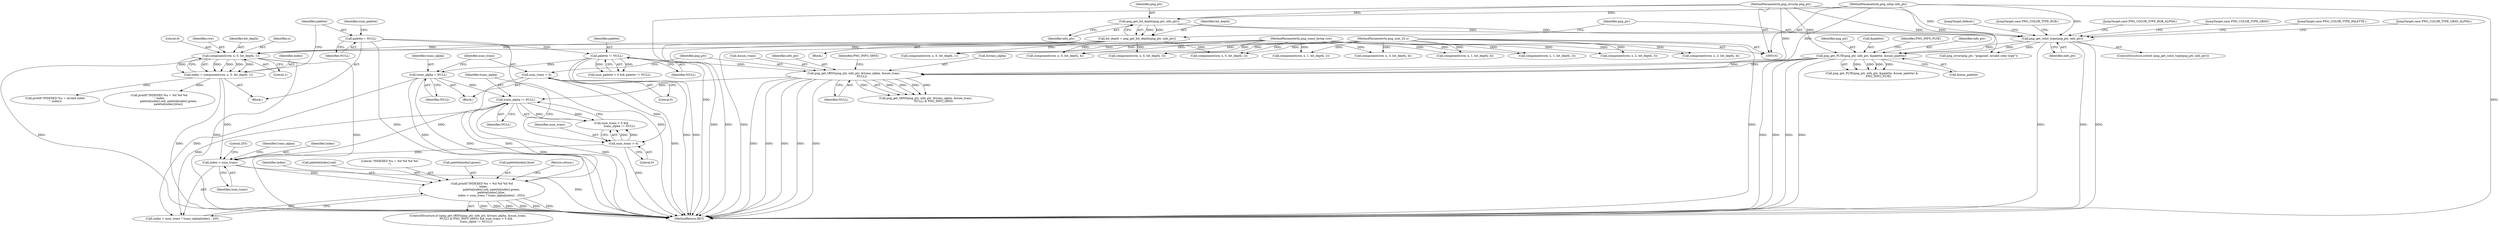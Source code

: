 digraph "1_Android_9d4853418ab2f754c2b63e091c29c5529b8b86ca_0@array" {
"1000194" [label="(Call,printf(\"INDEXED %u = %d %d %d %d\n\", index,\n                     palette[index].red, palette[index].green,\n                     palette[index].blue,\n                     index < num_trans ? trans_alpha[index] : 255))"];
"1000213" [label="(Call,index < num_trans)"];
"1000132" [label="(Call,index = component(row, x, 0, bit_depth, 1))"];
"1000134" [label="(Call,component(row, x, 0, bit_depth, 1))"];
"1000105" [label="(MethodParameterIn,png_const_bytep row)"];
"1000106" [label="(MethodParameterIn,png_uint_32 x)"];
"1000109" [label="(Call,bit_depth = png_get_bit_depth(png_ptr, info_ptr))"];
"1000111" [label="(Call,png_get_bit_depth(png_ptr, info_ptr))"];
"1000103" [label="(MethodParameterIn,png_structp png_ptr)"];
"1000104" [label="(MethodParameterIn,png_infop info_ptr)"];
"1000188" [label="(Call,num_trans > 0)"];
"1000172" [label="(Call,num_trans = 0)"];
"1000168" [label="(Call,trans_alpha = NULL)"];
"1000163" [label="(Call,palette != NULL)"];
"1000141" [label="(Call,palette = NULL)"];
"1000191" [label="(Call,trans_alpha != NULL)"];
"1000178" [label="(Call,png_get_tRNS(png_ptr, info_ptr, &trans_alpha, &num_trans,\n                  NULL))"];
"1000151" [label="(Call,png_get_PLTE(png_ptr, info_ptr, &palette, &num_palette))"];
"1000115" [label="(Call,png_get_color_type(png_ptr, info_ptr))"];
"1000122" [label="(Call,component(row, x, 0, bit_depth, 1))"];
"1000109" [label="(Call,bit_depth = png_get_bit_depth(png_ptr, info_ptr))"];
"1000174" [label="(Literal,0)"];
"1000259" [label="(Call,component(row, x, 2, bit_depth, 3))"];
"1000310" [label="(JumpTarget,default:)"];
"1000311" [label="(Call,png_error(png_ptr, \"pngpixel: invalid color type\"))"];
"1000146" [label="(Identifier,num_palette)"];
"1000138" [label="(Identifier,bit_depth)"];
"1000133" [label="(Identifier,index)"];
"1000213" [label="(Call,index < num_trans)"];
"1000173" [label="(Identifier,num_trans)"];
"1000243" [label="(Return,return;)"];
"1000196" [label="(Identifier,index)"];
"1000115" [label="(Call,png_get_color_type(png_ptr, info_ptr))"];
"1000197" [label="(Call,palette[index].red)"];
"1000104" [label="(MethodParameterIn,png_infop info_ptr)"];
"1000291" [label="(Call,component(row, x, 1, bit_depth, 4))"];
"1000130" [label="(Block,)"];
"1000143" [label="(Identifier,NULL)"];
"1000193" [label="(Identifier,NULL)"];
"1000158" [label="(Identifier,PNG_INFO_PLTE)"];
"1000151" [label="(Call,png_get_PLTE(png_ptr, info_ptr, &palette, &num_palette))"];
"1000247" [label="(Call,component(row, x, 0, bit_depth, 3))"];
"1000179" [label="(Identifier,png_ptr)"];
"1000190" [label="(Literal,0)"];
"1000244" [label="(JumpTarget,case PNG_COLOR_TYPE_RGB:)"];
"1000169" [label="(Identifier,trans_alpha)"];
"1000191" [label="(Call,trans_alpha != NULL)"];
"1000297" [label="(Call,component(row, x, 2, bit_depth, 4))"];
"1000136" [label="(Identifier,x)"];
"1000116" [label="(Identifier,png_ptr)"];
"1000314" [label="(MethodReturn,RET)"];
"1000285" [label="(Call,component(row, x, 0, bit_depth, 4))"];
"1000181" [label="(Call,&trans_alpha)"];
"1000110" [label="(Identifier,bit_depth)"];
"1000105" [label="(MethodParameterIn,png_const_bytep row)"];
"1000282" [label="(JumpTarget,case PNG_COLOR_TYPE_RGB_ALPHA:)"];
"1000177" [label="(Call,png_get_tRNS(png_ptr, info_ptr, &trans_alpha, &num_trans,\n                  NULL) & PNG_INFO_tRNS)"];
"1000180" [label="(Identifier,info_ptr)"];
"1000142" [label="(Identifier,palette)"];
"1000253" [label="(Call,component(row, x, 1, bit_depth, 3))"];
"1000153" [label="(Identifier,info_ptr)"];
"1000189" [label="(Identifier,num_trans)"];
"1000212" [label="(Call,index < num_trans ? trans_alpha[index] : 255)"];
"1000113" [label="(Identifier,info_ptr)"];
"1000187" [label="(Call,num_trans > 0 &&\n                  trans_alpha != NULL)"];
"1000163" [label="(Call,palette != NULL)"];
"1000215" [label="(Identifier,num_trans)"];
"1000152" [label="(Identifier,png_ptr)"];
"1000141" [label="(Call,palette = NULL)"];
"1000114" [label="(ControlStructure,switch (png_get_color_type(png_ptr, info_ptr)))"];
"1000103" [label="(MethodParameterIn,png_structp png_ptr)"];
"1000132" [label="(Call,index = component(row, x, 0, bit_depth, 1))"];
"1000170" [label="(Identifier,NULL)"];
"1000150" [label="(Call,png_get_PLTE(png_ptr, info_ptr, &palette, &num_palette) &\n               PNG_INFO_PLTE)"];
"1000112" [label="(Identifier,png_ptr)"];
"1000117" [label="(Identifier,info_ptr)"];
"1000214" [label="(Identifier,index)"];
"1000303" [label="(Call,component(row, x, 3, bit_depth, 4))"];
"1000195" [label="(Literal,\"INDEXED %u = %d %d %d %d\n\")"];
"1000111" [label="(Call,png_get_bit_depth(png_ptr, info_ptr))"];
"1000219" [label="(Literal,255)"];
"1000188" [label="(Call,num_trans > 0)"];
"1000240" [label="(Call,printf(\"INDEXED %u = invalid index\n\", index))"];
"1000165" [label="(Identifier,NULL)"];
"1000156" [label="(Call,&num_palette)"];
"1000166" [label="(Block,)"];
"1000172" [label="(Call,num_trans = 0)"];
"1000134" [label="(Call,component(row, x, 0, bit_depth, 1))"];
"1000221" [label="(Call,printf(\"INDEXED %u = %d %d %d\n\", index,\n                     palette[index].red, palette[index].green,\n                     palette[index].blue))"];
"1000202" [label="(Call,palette[index].green)"];
"1000217" [label="(Identifier,trans_alpha)"];
"1000185" [label="(Identifier,NULL)"];
"1000207" [label="(Call,palette[index].blue)"];
"1000269" [label="(Call,component(row, x, 0, bit_depth, 2))"];
"1000275" [label="(Call,component(row, x, 1, bit_depth, 2))"];
"1000194" [label="(Call,printf(\"INDEXED %u = %d %d %d %d\n\", index,\n                     palette[index].red, palette[index].green,\n                     palette[index].blue,\n                     index < num_trans ? trans_alpha[index] : 255))"];
"1000178" [label="(Call,png_get_tRNS(png_ptr, info_ptr, &trans_alpha, &num_trans,\n                  NULL))"];
"1000119" [label="(JumpTarget,case PNG_COLOR_TYPE_GRAY:)"];
"1000175" [label="(ControlStructure,if ((png_get_tRNS(png_ptr, info_ptr, &trans_alpha, &num_trans,\n                  NULL) & PNG_INFO_tRNS) && num_trans > 0 &&\n                  trans_alpha != NULL))"];
"1000139" [label="(Literal,1)"];
"1000186" [label="(Identifier,PNG_INFO_tRNS)"];
"1000192" [label="(Identifier,trans_alpha)"];
"1000129" [label="(JumpTarget,case PNG_COLOR_TYPE_PALETTE:)"];
"1000137" [label="(Literal,0)"];
"1000106" [label="(MethodParameterIn,png_uint_32 x)"];
"1000159" [label="(Call,num_palette > 0 && palette != NULL)"];
"1000154" [label="(Call,&palette)"];
"1000168" [label="(Call,trans_alpha = NULL)"];
"1000135" [label="(Identifier,row)"];
"1000107" [label="(Block,)"];
"1000164" [label="(Identifier,palette)"];
"1000183" [label="(Call,&num_trans)"];
"1000266" [label="(JumpTarget,case PNG_COLOR_TYPE_GRAY_ALPHA:)"];
"1000194" -> "1000175"  [label="AST: "];
"1000194" -> "1000212"  [label="CFG: "];
"1000195" -> "1000194"  [label="AST: "];
"1000196" -> "1000194"  [label="AST: "];
"1000197" -> "1000194"  [label="AST: "];
"1000202" -> "1000194"  [label="AST: "];
"1000207" -> "1000194"  [label="AST: "];
"1000212" -> "1000194"  [label="AST: "];
"1000243" -> "1000194"  [label="CFG: "];
"1000194" -> "1000314"  [label="DDG: "];
"1000194" -> "1000314"  [label="DDG: "];
"1000194" -> "1000314"  [label="DDG: "];
"1000194" -> "1000314"  [label="DDG: "];
"1000194" -> "1000314"  [label="DDG: "];
"1000194" -> "1000314"  [label="DDG: "];
"1000213" -> "1000194"  [label="DDG: "];
"1000168" -> "1000194"  [label="DDG: "];
"1000191" -> "1000194"  [label="DDG: "];
"1000213" -> "1000212"  [label="AST: "];
"1000213" -> "1000215"  [label="CFG: "];
"1000214" -> "1000213"  [label="AST: "];
"1000215" -> "1000213"  [label="AST: "];
"1000217" -> "1000213"  [label="CFG: "];
"1000219" -> "1000213"  [label="CFG: "];
"1000213" -> "1000314"  [label="DDG: "];
"1000132" -> "1000213"  [label="DDG: "];
"1000188" -> "1000213"  [label="DDG: "];
"1000172" -> "1000213"  [label="DDG: "];
"1000132" -> "1000130"  [label="AST: "];
"1000132" -> "1000134"  [label="CFG: "];
"1000133" -> "1000132"  [label="AST: "];
"1000134" -> "1000132"  [label="AST: "];
"1000142" -> "1000132"  [label="CFG: "];
"1000132" -> "1000314"  [label="DDG: "];
"1000134" -> "1000132"  [label="DDG: "];
"1000134" -> "1000132"  [label="DDG: "];
"1000134" -> "1000132"  [label="DDG: "];
"1000134" -> "1000132"  [label="DDG: "];
"1000134" -> "1000132"  [label="DDG: "];
"1000132" -> "1000221"  [label="DDG: "];
"1000132" -> "1000240"  [label="DDG: "];
"1000134" -> "1000139"  [label="CFG: "];
"1000135" -> "1000134"  [label="AST: "];
"1000136" -> "1000134"  [label="AST: "];
"1000137" -> "1000134"  [label="AST: "];
"1000138" -> "1000134"  [label="AST: "];
"1000139" -> "1000134"  [label="AST: "];
"1000134" -> "1000314"  [label="DDG: "];
"1000134" -> "1000314"  [label="DDG: "];
"1000134" -> "1000314"  [label="DDG: "];
"1000105" -> "1000134"  [label="DDG: "];
"1000106" -> "1000134"  [label="DDG: "];
"1000109" -> "1000134"  [label="DDG: "];
"1000105" -> "1000102"  [label="AST: "];
"1000105" -> "1000314"  [label="DDG: "];
"1000105" -> "1000122"  [label="DDG: "];
"1000105" -> "1000247"  [label="DDG: "];
"1000105" -> "1000253"  [label="DDG: "];
"1000105" -> "1000259"  [label="DDG: "];
"1000105" -> "1000269"  [label="DDG: "];
"1000105" -> "1000275"  [label="DDG: "];
"1000105" -> "1000285"  [label="DDG: "];
"1000105" -> "1000291"  [label="DDG: "];
"1000105" -> "1000297"  [label="DDG: "];
"1000105" -> "1000303"  [label="DDG: "];
"1000106" -> "1000102"  [label="AST: "];
"1000106" -> "1000314"  [label="DDG: "];
"1000106" -> "1000122"  [label="DDG: "];
"1000106" -> "1000247"  [label="DDG: "];
"1000106" -> "1000253"  [label="DDG: "];
"1000106" -> "1000259"  [label="DDG: "];
"1000106" -> "1000269"  [label="DDG: "];
"1000106" -> "1000275"  [label="DDG: "];
"1000106" -> "1000285"  [label="DDG: "];
"1000106" -> "1000291"  [label="DDG: "];
"1000106" -> "1000297"  [label="DDG: "];
"1000106" -> "1000303"  [label="DDG: "];
"1000109" -> "1000107"  [label="AST: "];
"1000109" -> "1000111"  [label="CFG: "];
"1000110" -> "1000109"  [label="AST: "];
"1000111" -> "1000109"  [label="AST: "];
"1000116" -> "1000109"  [label="CFG: "];
"1000109" -> "1000314"  [label="DDG: "];
"1000109" -> "1000314"  [label="DDG: "];
"1000111" -> "1000109"  [label="DDG: "];
"1000111" -> "1000109"  [label="DDG: "];
"1000109" -> "1000122"  [label="DDG: "];
"1000109" -> "1000247"  [label="DDG: "];
"1000109" -> "1000269"  [label="DDG: "];
"1000109" -> "1000285"  [label="DDG: "];
"1000111" -> "1000113"  [label="CFG: "];
"1000112" -> "1000111"  [label="AST: "];
"1000113" -> "1000111"  [label="AST: "];
"1000103" -> "1000111"  [label="DDG: "];
"1000104" -> "1000111"  [label="DDG: "];
"1000111" -> "1000115"  [label="DDG: "];
"1000111" -> "1000115"  [label="DDG: "];
"1000103" -> "1000102"  [label="AST: "];
"1000103" -> "1000314"  [label="DDG: "];
"1000103" -> "1000115"  [label="DDG: "];
"1000103" -> "1000151"  [label="DDG: "];
"1000103" -> "1000178"  [label="DDG: "];
"1000103" -> "1000311"  [label="DDG: "];
"1000104" -> "1000102"  [label="AST: "];
"1000104" -> "1000314"  [label="DDG: "];
"1000104" -> "1000115"  [label="DDG: "];
"1000104" -> "1000151"  [label="DDG: "];
"1000104" -> "1000178"  [label="DDG: "];
"1000188" -> "1000187"  [label="AST: "];
"1000188" -> "1000190"  [label="CFG: "];
"1000189" -> "1000188"  [label="AST: "];
"1000190" -> "1000188"  [label="AST: "];
"1000192" -> "1000188"  [label="CFG: "];
"1000187" -> "1000188"  [label="CFG: "];
"1000188" -> "1000314"  [label="DDG: "];
"1000188" -> "1000187"  [label="DDG: "];
"1000188" -> "1000187"  [label="DDG: "];
"1000172" -> "1000188"  [label="DDG: "];
"1000172" -> "1000166"  [label="AST: "];
"1000172" -> "1000174"  [label="CFG: "];
"1000173" -> "1000172"  [label="AST: "];
"1000174" -> "1000172"  [label="AST: "];
"1000179" -> "1000172"  [label="CFG: "];
"1000172" -> "1000314"  [label="DDG: "];
"1000168" -> "1000166"  [label="AST: "];
"1000168" -> "1000170"  [label="CFG: "];
"1000169" -> "1000168"  [label="AST: "];
"1000170" -> "1000168"  [label="AST: "];
"1000173" -> "1000168"  [label="CFG: "];
"1000168" -> "1000314"  [label="DDG: "];
"1000163" -> "1000168"  [label="DDG: "];
"1000168" -> "1000191"  [label="DDG: "];
"1000168" -> "1000212"  [label="DDG: "];
"1000163" -> "1000159"  [label="AST: "];
"1000163" -> "1000165"  [label="CFG: "];
"1000164" -> "1000163"  [label="AST: "];
"1000165" -> "1000163"  [label="AST: "];
"1000159" -> "1000163"  [label="CFG: "];
"1000163" -> "1000314"  [label="DDG: "];
"1000163" -> "1000314"  [label="DDG: "];
"1000163" -> "1000159"  [label="DDG: "];
"1000163" -> "1000159"  [label="DDG: "];
"1000141" -> "1000163"  [label="DDG: "];
"1000163" -> "1000178"  [label="DDG: "];
"1000141" -> "1000130"  [label="AST: "];
"1000141" -> "1000143"  [label="CFG: "];
"1000142" -> "1000141"  [label="AST: "];
"1000143" -> "1000141"  [label="AST: "];
"1000146" -> "1000141"  [label="CFG: "];
"1000141" -> "1000314"  [label="DDG: "];
"1000141" -> "1000314"  [label="DDG: "];
"1000191" -> "1000187"  [label="AST: "];
"1000191" -> "1000193"  [label="CFG: "];
"1000192" -> "1000191"  [label="AST: "];
"1000193" -> "1000191"  [label="AST: "];
"1000187" -> "1000191"  [label="CFG: "];
"1000191" -> "1000314"  [label="DDG: "];
"1000191" -> "1000314"  [label="DDG: "];
"1000191" -> "1000187"  [label="DDG: "];
"1000191" -> "1000187"  [label="DDG: "];
"1000178" -> "1000191"  [label="DDG: "];
"1000191" -> "1000212"  [label="DDG: "];
"1000178" -> "1000177"  [label="AST: "];
"1000178" -> "1000185"  [label="CFG: "];
"1000179" -> "1000178"  [label="AST: "];
"1000180" -> "1000178"  [label="AST: "];
"1000181" -> "1000178"  [label="AST: "];
"1000183" -> "1000178"  [label="AST: "];
"1000185" -> "1000178"  [label="AST: "];
"1000186" -> "1000178"  [label="CFG: "];
"1000178" -> "1000314"  [label="DDG: "];
"1000178" -> "1000314"  [label="DDG: "];
"1000178" -> "1000314"  [label="DDG: "];
"1000178" -> "1000314"  [label="DDG: "];
"1000178" -> "1000314"  [label="DDG: "];
"1000178" -> "1000177"  [label="DDG: "];
"1000178" -> "1000177"  [label="DDG: "];
"1000178" -> "1000177"  [label="DDG: "];
"1000178" -> "1000177"  [label="DDG: "];
"1000178" -> "1000177"  [label="DDG: "];
"1000151" -> "1000178"  [label="DDG: "];
"1000151" -> "1000178"  [label="DDG: "];
"1000151" -> "1000150"  [label="AST: "];
"1000151" -> "1000156"  [label="CFG: "];
"1000152" -> "1000151"  [label="AST: "];
"1000153" -> "1000151"  [label="AST: "];
"1000154" -> "1000151"  [label="AST: "];
"1000156" -> "1000151"  [label="AST: "];
"1000158" -> "1000151"  [label="CFG: "];
"1000151" -> "1000314"  [label="DDG: "];
"1000151" -> "1000314"  [label="DDG: "];
"1000151" -> "1000314"  [label="DDG: "];
"1000151" -> "1000314"  [label="DDG: "];
"1000151" -> "1000150"  [label="DDG: "];
"1000151" -> "1000150"  [label="DDG: "];
"1000151" -> "1000150"  [label="DDG: "];
"1000151" -> "1000150"  [label="DDG: "];
"1000115" -> "1000151"  [label="DDG: "];
"1000115" -> "1000151"  [label="DDG: "];
"1000115" -> "1000114"  [label="AST: "];
"1000115" -> "1000117"  [label="CFG: "];
"1000116" -> "1000115"  [label="AST: "];
"1000117" -> "1000115"  [label="AST: "];
"1000119" -> "1000115"  [label="CFG: "];
"1000129" -> "1000115"  [label="CFG: "];
"1000244" -> "1000115"  [label="CFG: "];
"1000266" -> "1000115"  [label="CFG: "];
"1000282" -> "1000115"  [label="CFG: "];
"1000310" -> "1000115"  [label="CFG: "];
"1000115" -> "1000314"  [label="DDG: "];
"1000115" -> "1000314"  [label="DDG: "];
"1000115" -> "1000314"  [label="DDG: "];
"1000115" -> "1000311"  [label="DDG: "];
}
